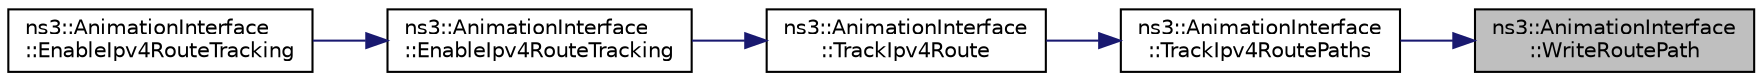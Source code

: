 digraph "ns3::AnimationInterface::WriteRoutePath"
{
 // LATEX_PDF_SIZE
  edge [fontname="Helvetica",fontsize="10",labelfontname="Helvetica",labelfontsize="10"];
  node [fontname="Helvetica",fontsize="10",shape=record];
  rankdir="RL";
  Node1 [label="ns3::AnimationInterface\l::WriteRoutePath",height=0.2,width=0.4,color="black", fillcolor="grey75", style="filled", fontcolor="black",tooltip="Write route path function."];
  Node1 -> Node2 [dir="back",color="midnightblue",fontsize="10",style="solid",fontname="Helvetica"];
  Node2 [label="ns3::AnimationInterface\l::TrackIpv4RoutePaths",height=0.2,width=0.4,color="black", fillcolor="white", style="filled",URL="$classns3_1_1_animation_interface.html#a567537be97db5e22db679bf5d4a2c242",tooltip="Track IPv4 route paths function."];
  Node2 -> Node3 [dir="back",color="midnightblue",fontsize="10",style="solid",fontname="Helvetica"];
  Node3 [label="ns3::AnimationInterface\l::TrackIpv4Route",height=0.2,width=0.4,color="black", fillcolor="white", style="filled",URL="$classns3_1_1_animation_interface.html#a9af10e9e963b8bcd3eae43d63025dac0",tooltip="Track IPv4 router function."];
  Node3 -> Node4 [dir="back",color="midnightblue",fontsize="10",style="solid",fontname="Helvetica"];
  Node4 [label="ns3::AnimationInterface\l::EnableIpv4RouteTracking",height=0.2,width=0.4,color="black", fillcolor="white", style="filled",URL="$classns3_1_1_animation_interface.html#a98e4bbb60184f59a5643b61aaa7a25a3",tooltip="Enable tracking of the Ipv4 routing table for all Nodes."];
  Node4 -> Node5 [dir="back",color="midnightblue",fontsize="10",style="solid",fontname="Helvetica"];
  Node5 [label="ns3::AnimationInterface\l::EnableIpv4RouteTracking",height=0.2,width=0.4,color="black", fillcolor="white", style="filled",URL="$classns3_1_1_animation_interface.html#a619ed6b1b95f1f9d70805376229253d1",tooltip="Enable tracking of the Ipv4 routing table for a set of Nodes."];
}
